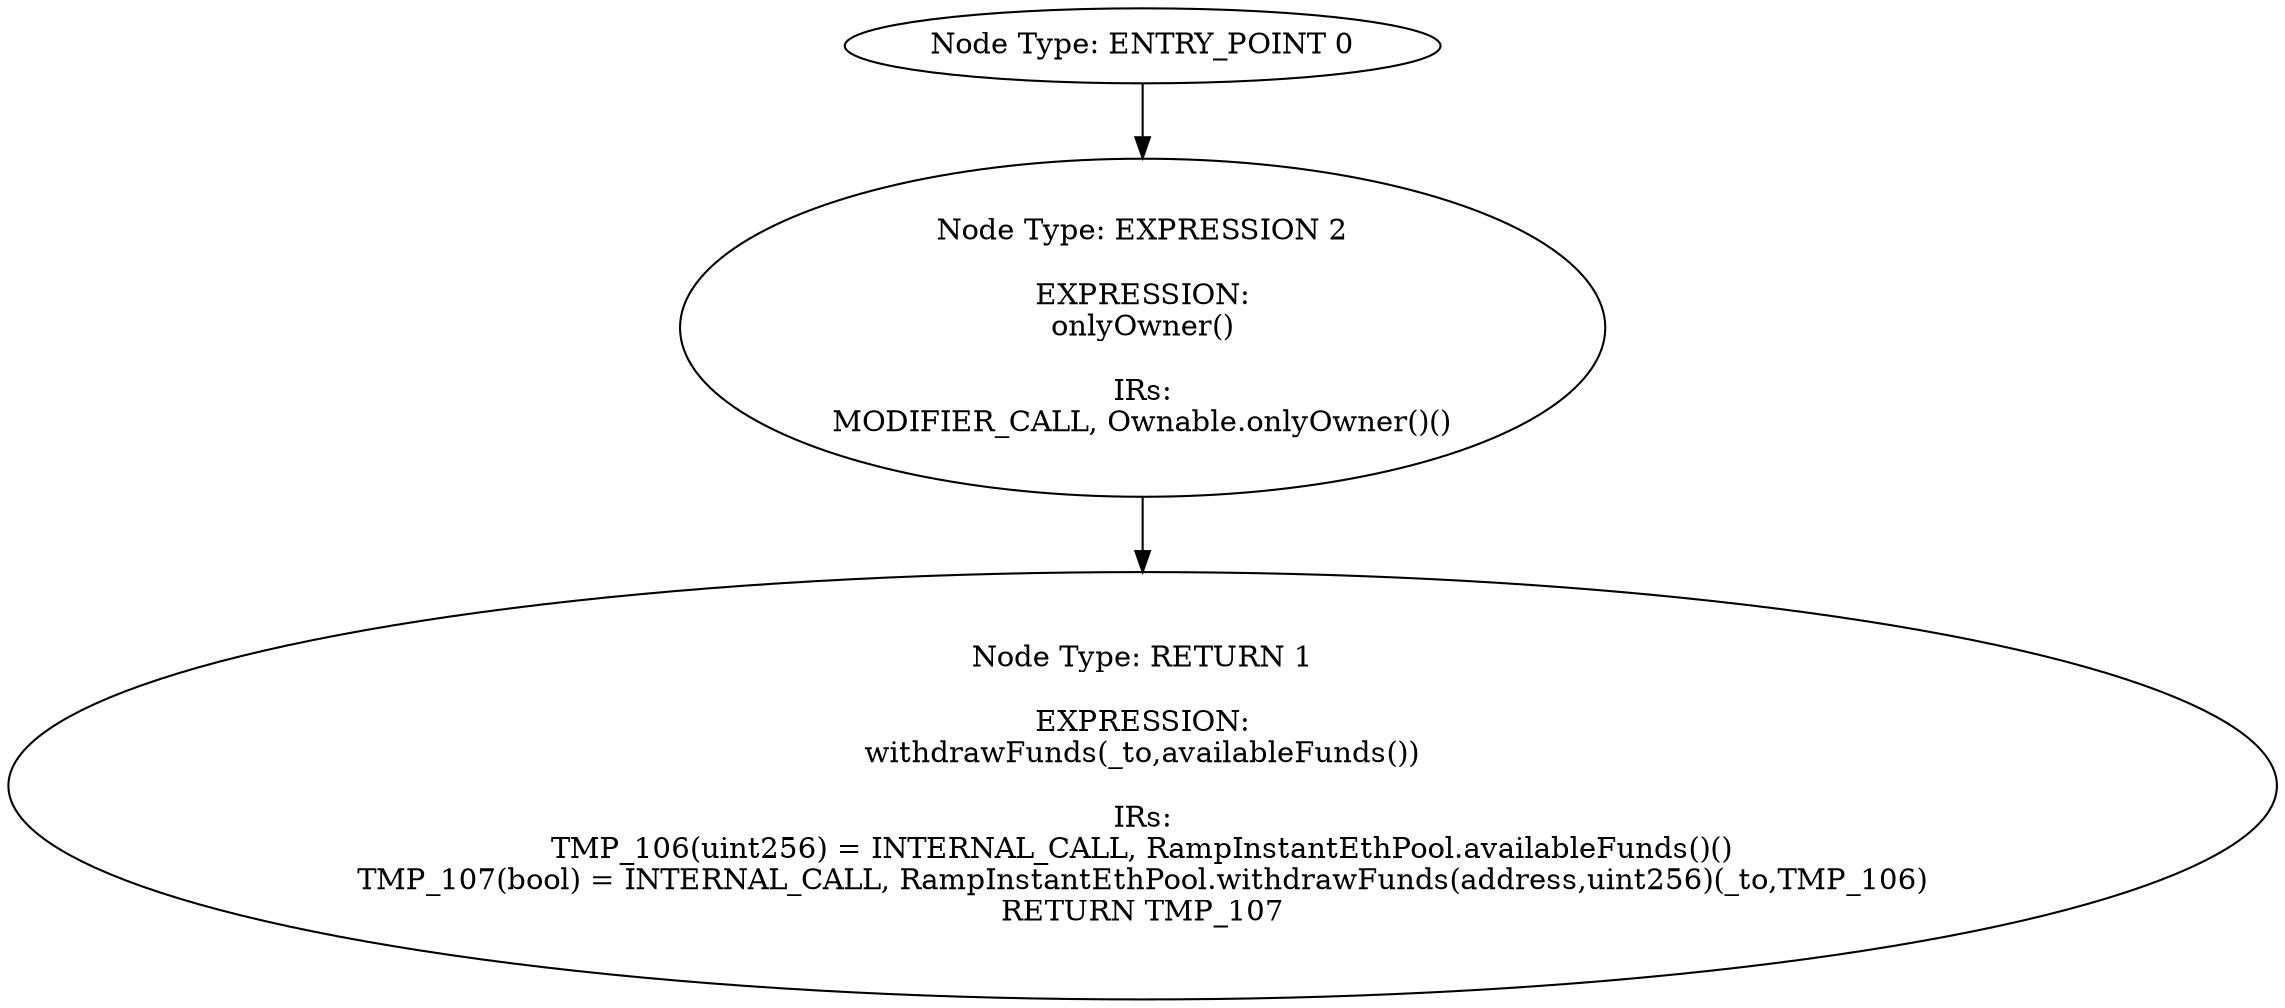 digraph{
0[label="Node Type: ENTRY_POINT 0
"];
0->2;
1[label="Node Type: RETURN 1

EXPRESSION:
withdrawFunds(_to,availableFunds())

IRs:
TMP_106(uint256) = INTERNAL_CALL, RampInstantEthPool.availableFunds()()
TMP_107(bool) = INTERNAL_CALL, RampInstantEthPool.withdrawFunds(address,uint256)(_to,TMP_106)
RETURN TMP_107"];
2[label="Node Type: EXPRESSION 2

EXPRESSION:
onlyOwner()

IRs:
MODIFIER_CALL, Ownable.onlyOwner()()"];
2->1;
}
